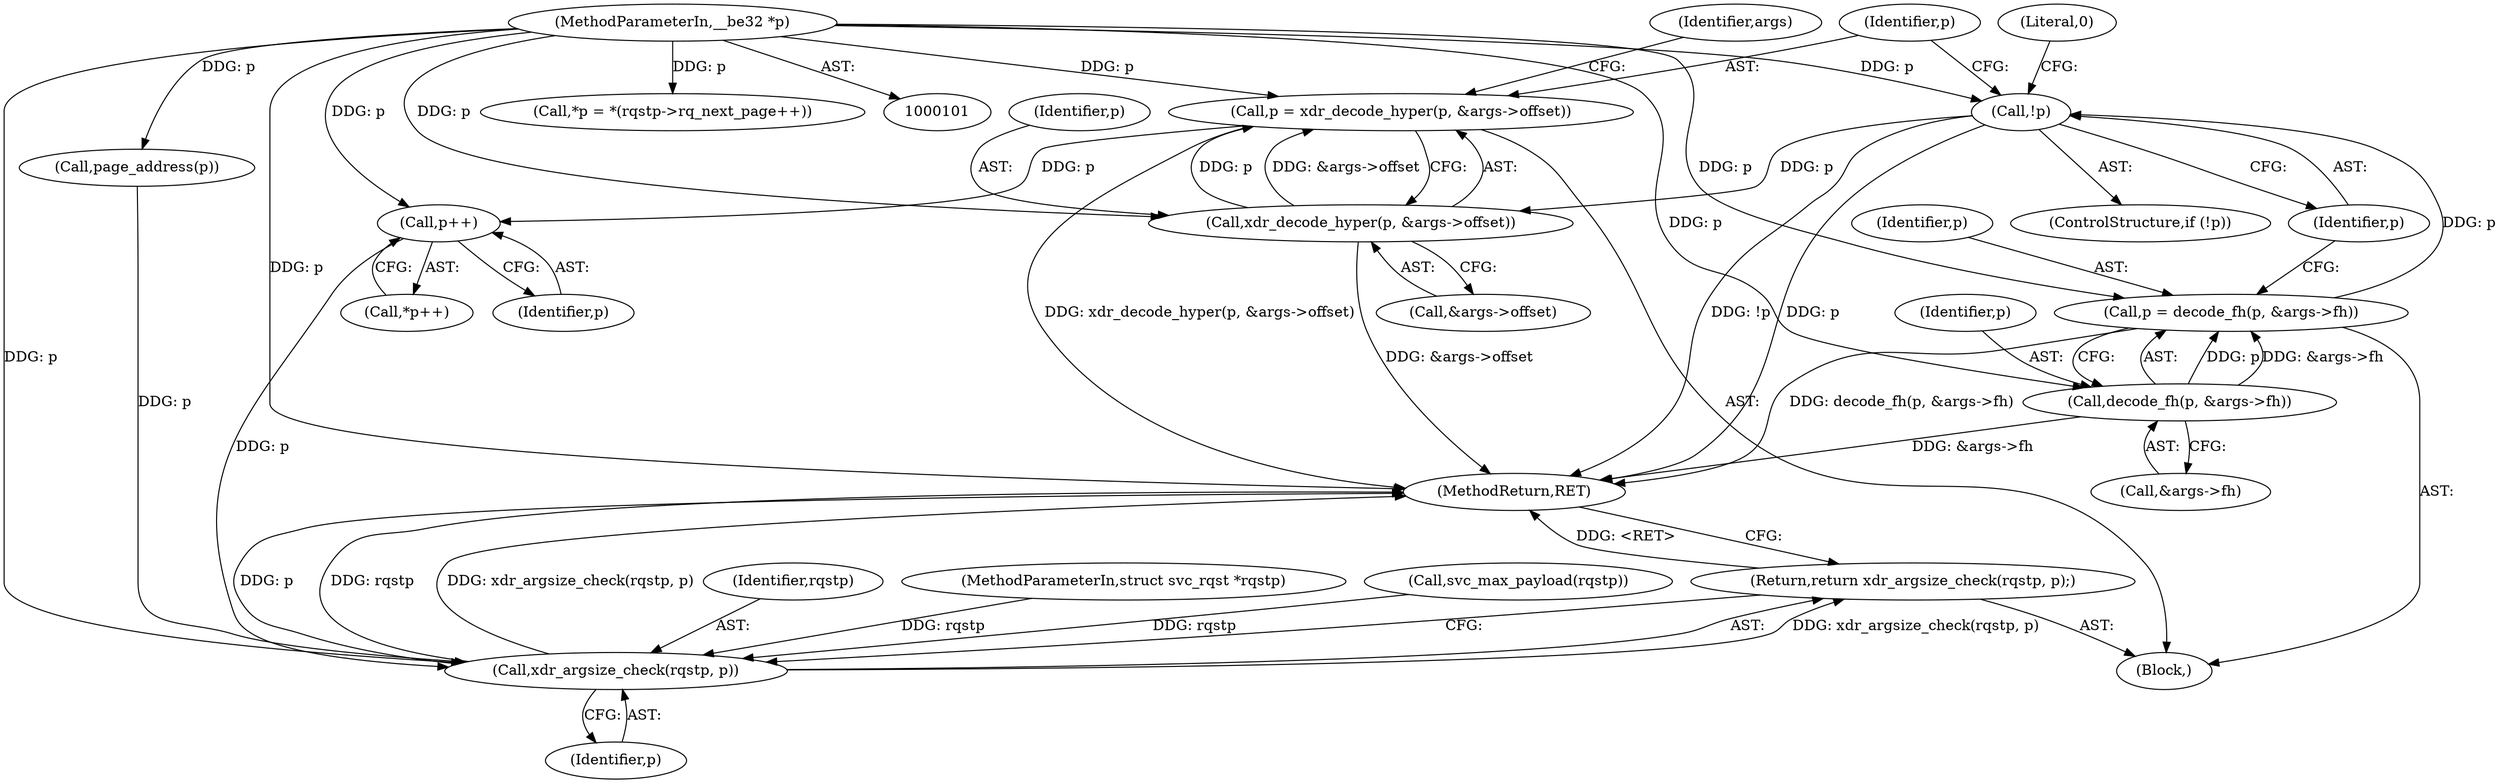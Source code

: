 digraph "1_linux_c70422f760c120480fee4de6c38804c72aa26bc1_5@pointer" {
"1000126" [label="(Call,p = xdr_decode_hyper(p, &args->offset))"];
"1000128" [label="(Call,xdr_decode_hyper(p, &args->offset))"];
"1000122" [label="(Call,!p)"];
"1000113" [label="(Call,p = decode_fh(p, &args->fh))"];
"1000115" [label="(Call,decode_fh(p, &args->fh))"];
"1000103" [label="(MethodParameterIn,__be32 *p)"];
"1000140" [label="(Call,p++)"];
"1000192" [label="(Call,xdr_argsize_check(rqstp, p))"];
"1000191" [label="(Return,return xdr_argsize_check(rqstp, p);)"];
"1000125" [label="(Literal,0)"];
"1000191" [label="(Return,return xdr_argsize_check(rqstp, p);)"];
"1000195" [label="(MethodReturn,RET)"];
"1000141" [label="(Identifier,p)"];
"1000193" [label="(Identifier,rqstp)"];
"1000194" [label="(Identifier,p)"];
"1000173" [label="(Call,page_address(p))"];
"1000122" [label="(Call,!p)"];
"1000123" [label="(Identifier,p)"];
"1000127" [label="(Identifier,p)"];
"1000136" [label="(Identifier,args)"];
"1000114" [label="(Identifier,p)"];
"1000158" [label="(Call,*p = *(rqstp->rq_next_page++))"];
"1000129" [label="(Identifier,p)"];
"1000103" [label="(MethodParameterIn,__be32 *p)"];
"1000126" [label="(Call,p = xdr_decode_hyper(p, &args->offset))"];
"1000192" [label="(Call,xdr_argsize_check(rqstp, p))"];
"1000113" [label="(Call,p = decode_fh(p, &args->fh))"];
"1000117" [label="(Call,&args->fh)"];
"1000130" [label="(Call,&args->offset)"];
"1000140" [label="(Call,p++)"];
"1000121" [label="(ControlStructure,if (!p))"];
"1000115" [label="(Call,decode_fh(p, &args->fh))"];
"1000116" [label="(Identifier,p)"];
"1000139" [label="(Call,*p++)"];
"1000128" [label="(Call,xdr_decode_hyper(p, &args->offset))"];
"1000102" [label="(MethodParameterIn,struct svc_rqst *rqstp)"];
"1000111" [label="(Call,svc_max_payload(rqstp))"];
"1000105" [label="(Block,)"];
"1000126" -> "1000105"  [label="AST: "];
"1000126" -> "1000128"  [label="CFG: "];
"1000127" -> "1000126"  [label="AST: "];
"1000128" -> "1000126"  [label="AST: "];
"1000136" -> "1000126"  [label="CFG: "];
"1000126" -> "1000195"  [label="DDG: xdr_decode_hyper(p, &args->offset)"];
"1000128" -> "1000126"  [label="DDG: p"];
"1000128" -> "1000126"  [label="DDG: &args->offset"];
"1000103" -> "1000126"  [label="DDG: p"];
"1000126" -> "1000140"  [label="DDG: p"];
"1000128" -> "1000130"  [label="CFG: "];
"1000129" -> "1000128"  [label="AST: "];
"1000130" -> "1000128"  [label="AST: "];
"1000128" -> "1000195"  [label="DDG: &args->offset"];
"1000122" -> "1000128"  [label="DDG: p"];
"1000103" -> "1000128"  [label="DDG: p"];
"1000122" -> "1000121"  [label="AST: "];
"1000122" -> "1000123"  [label="CFG: "];
"1000123" -> "1000122"  [label="AST: "];
"1000125" -> "1000122"  [label="CFG: "];
"1000127" -> "1000122"  [label="CFG: "];
"1000122" -> "1000195"  [label="DDG: p"];
"1000122" -> "1000195"  [label="DDG: !p"];
"1000113" -> "1000122"  [label="DDG: p"];
"1000103" -> "1000122"  [label="DDG: p"];
"1000113" -> "1000105"  [label="AST: "];
"1000113" -> "1000115"  [label="CFG: "];
"1000114" -> "1000113"  [label="AST: "];
"1000115" -> "1000113"  [label="AST: "];
"1000123" -> "1000113"  [label="CFG: "];
"1000113" -> "1000195"  [label="DDG: decode_fh(p, &args->fh)"];
"1000115" -> "1000113"  [label="DDG: p"];
"1000115" -> "1000113"  [label="DDG: &args->fh"];
"1000103" -> "1000113"  [label="DDG: p"];
"1000115" -> "1000117"  [label="CFG: "];
"1000116" -> "1000115"  [label="AST: "];
"1000117" -> "1000115"  [label="AST: "];
"1000115" -> "1000195"  [label="DDG: &args->fh"];
"1000103" -> "1000115"  [label="DDG: p"];
"1000103" -> "1000101"  [label="AST: "];
"1000103" -> "1000195"  [label="DDG: p"];
"1000103" -> "1000140"  [label="DDG: p"];
"1000103" -> "1000158"  [label="DDG: p"];
"1000103" -> "1000173"  [label="DDG: p"];
"1000103" -> "1000192"  [label="DDG: p"];
"1000140" -> "1000139"  [label="AST: "];
"1000140" -> "1000141"  [label="CFG: "];
"1000141" -> "1000140"  [label="AST: "];
"1000139" -> "1000140"  [label="CFG: "];
"1000140" -> "1000192"  [label="DDG: p"];
"1000192" -> "1000191"  [label="AST: "];
"1000192" -> "1000194"  [label="CFG: "];
"1000193" -> "1000192"  [label="AST: "];
"1000194" -> "1000192"  [label="AST: "];
"1000191" -> "1000192"  [label="CFG: "];
"1000192" -> "1000195"  [label="DDG: p"];
"1000192" -> "1000195"  [label="DDG: rqstp"];
"1000192" -> "1000195"  [label="DDG: xdr_argsize_check(rqstp, p)"];
"1000192" -> "1000191"  [label="DDG: xdr_argsize_check(rqstp, p)"];
"1000111" -> "1000192"  [label="DDG: rqstp"];
"1000102" -> "1000192"  [label="DDG: rqstp"];
"1000173" -> "1000192"  [label="DDG: p"];
"1000191" -> "1000105"  [label="AST: "];
"1000195" -> "1000191"  [label="CFG: "];
"1000191" -> "1000195"  [label="DDG: <RET>"];
}
